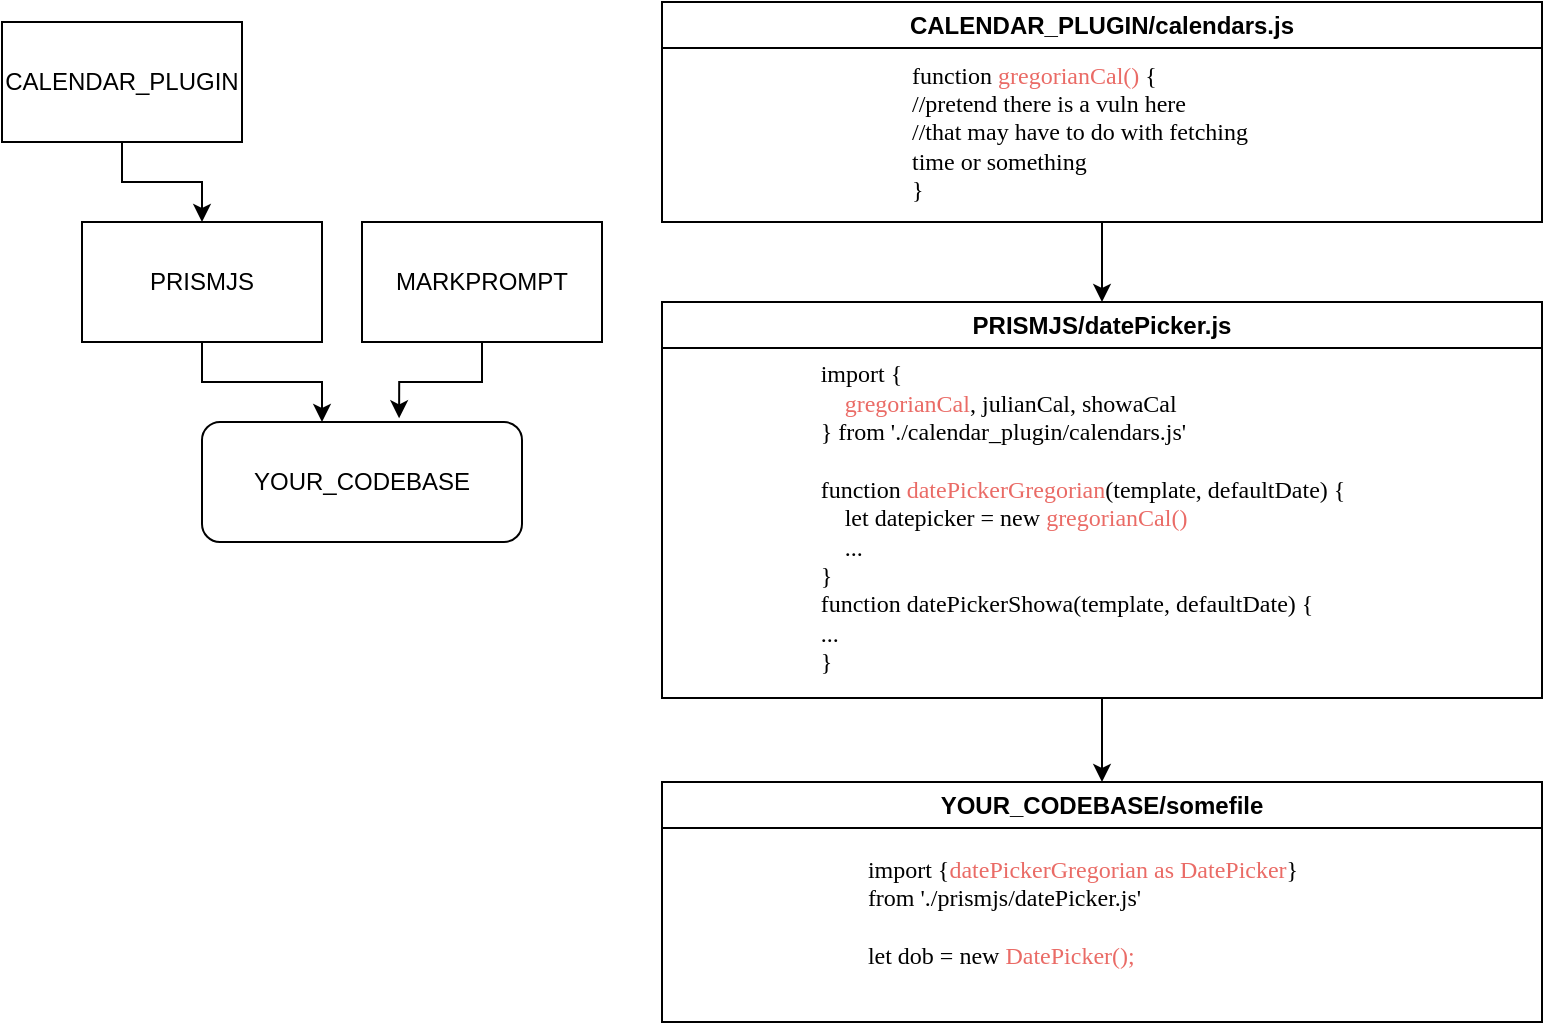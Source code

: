 <mxfile version="26.0.7">
  <diagram name="Page-1" id="7e7Qy0Uy4QWxebVYE_Hr">
    <mxGraphModel dx="989" dy="1895" grid="1" gridSize="10" guides="1" tooltips="1" connect="1" arrows="1" fold="1" page="1" pageScale="1" pageWidth="850" pageHeight="1100" math="0" shadow="0">
      <root>
        <mxCell id="0" />
        <mxCell id="1" parent="0" />
        <mxCell id="ydZdoBsocQV1AhKR7nhj-1" value="YOUR_CODEBASE" style="rounded=1;whiteSpace=wrap;html=1;" parent="1" vertex="1">
          <mxGeometry x="210" y="230" width="160" height="60" as="geometry" />
        </mxCell>
        <mxCell id="ydZdoBsocQV1AhKR7nhj-3" value="PRISMJS" style="rounded=0;whiteSpace=wrap;html=1;" parent="1" vertex="1">
          <mxGeometry x="150" y="130" width="120" height="60" as="geometry" />
        </mxCell>
        <mxCell id="ydZdoBsocQV1AhKR7nhj-7" style="edgeStyle=orthogonalEdgeStyle;rounded=0;orthogonalLoop=1;jettySize=auto;html=1;entryX=0.5;entryY=0;entryDx=0;entryDy=0;" parent="1" source="ydZdoBsocQV1AhKR7nhj-4" target="ydZdoBsocQV1AhKR7nhj-3" edge="1">
          <mxGeometry relative="1" as="geometry" />
        </mxCell>
        <mxCell id="ydZdoBsocQV1AhKR7nhj-4" value="CALENDAR_PLUGIN" style="rounded=0;whiteSpace=wrap;html=1;" parent="1" vertex="1">
          <mxGeometry x="110" y="30" width="120" height="60" as="geometry" />
        </mxCell>
        <mxCell id="ydZdoBsocQV1AhKR7nhj-5" value="MARKPROMPT" style="rounded=0;whiteSpace=wrap;html=1;" parent="1" vertex="1">
          <mxGeometry x="290" y="130" width="120" height="60" as="geometry" />
        </mxCell>
        <mxCell id="ydZdoBsocQV1AhKR7nhj-8" style="edgeStyle=orthogonalEdgeStyle;rounded=0;orthogonalLoop=1;jettySize=auto;html=1;entryX=0.375;entryY=0;entryDx=0;entryDy=0;entryPerimeter=0;" parent="1" source="ydZdoBsocQV1AhKR7nhj-3" target="ydZdoBsocQV1AhKR7nhj-1" edge="1">
          <mxGeometry relative="1" as="geometry" />
        </mxCell>
        <mxCell id="ydZdoBsocQV1AhKR7nhj-9" style="edgeStyle=orthogonalEdgeStyle;rounded=0;orthogonalLoop=1;jettySize=auto;html=1;entryX=0.616;entryY=-0.031;entryDx=0;entryDy=0;entryPerimeter=0;" parent="1" source="ydZdoBsocQV1AhKR7nhj-5" target="ydZdoBsocQV1AhKR7nhj-1" edge="1">
          <mxGeometry relative="1" as="geometry" />
        </mxCell>
        <mxCell id="CKEb2evlmsNoqantxanO-1" value="YOUR_CODEBASE/somefile" style="swimlane;whiteSpace=wrap;html=1;swimlaneFillColor=default;" parent="1" vertex="1">
          <mxGeometry x="440" y="410" width="440" height="120" as="geometry" />
        </mxCell>
        <mxCell id="CKEb2evlmsNoqantxanO-2" value="&lt;div style=&quot;text-align: left;&quot;&gt;&lt;span style=&quot;font-family: &amp;quot;Lucida Console&amp;quot;; background-color: transparent; color: light-dark(rgb(0, 0, 0), rgb(255, 255, 255));&quot;&gt;import {&lt;/span&gt;&lt;span style=&quot;font-family: &amp;quot;Lucida Console&amp;quot;; background-color: transparent;&quot;&gt;&lt;font style=&quot;color: light-dark(rgb(234, 107, 102), rgb(255, 255, 255));&quot;&gt;datePickerGregorian as DatePicker&lt;/font&gt;&lt;/span&gt;&lt;span style=&quot;font-family: &amp;quot;Lucida Console&amp;quot;; background-color: transparent; color: light-dark(rgb(0, 0, 0), rgb(255, 255, 255));&quot;&gt;}&lt;/span&gt;&lt;/div&gt;&lt;div style=&quot;text-align: left;&quot;&gt;&lt;span style=&quot;font-family: &amp;quot;Lucida Console&amp;quot;; background-color: transparent; color: light-dark(rgb(0, 0, 0), rgb(255, 255, 255));&quot;&gt;from &#39;./prismjs/datePicker.js&#39;&lt;/span&gt;&lt;/div&gt;&lt;div style=&quot;text-align: left;&quot;&gt;&lt;font face=&quot;Lucida Console&quot;&gt;&lt;br&gt;&lt;/font&gt;&lt;/div&gt;&lt;div style=&quot;text-align: left;&quot;&gt;&lt;font face=&quot;Lucida Console&quot;&gt;let dob = new &lt;font style=&quot;color: rgb(234, 107, 102);&quot;&gt;DatePicker();&lt;/font&gt;&lt;/font&gt;&lt;/div&gt;" style="text;html=1;align=center;verticalAlign=middle;resizable=0;points=[];autosize=1;strokeColor=none;fillColor=none;" parent="CKEb2evlmsNoqantxanO-1" vertex="1">
          <mxGeometry x="45" y="30" width="330" height="70" as="geometry" />
        </mxCell>
        <mxCell id="CKEb2evlmsNoqantxanO-4" value="PRISMJS/datePicker.js" style="swimlane;whiteSpace=wrap;html=1;fillColor=#FFFFFF;swimlaneFillColor=default;" parent="1" vertex="1">
          <mxGeometry x="440" y="170" width="440" height="198" as="geometry">
            <mxRectangle x="40" y="480" width="160" height="30" as="alternateBounds" />
          </mxGeometry>
        </mxCell>
        <mxCell id="CKEb2evlmsNoqantxanO-5" value="&lt;div style=&quot;text-align: left;&quot;&gt;&lt;span style=&quot;font-family: &amp;quot;Lucida Console&amp;quot;; background-color: transparent; color: light-dark(rgb(0, 0, 0), rgb(255, 255, 255));&quot;&gt;import {&lt;/span&gt;&lt;/div&gt;&lt;div style=&quot;text-align: left;&quot;&gt;&lt;span style=&quot;font-family: &amp;quot;Lucida Console&amp;quot;; background-color: transparent; color: light-dark(rgb(0, 0, 0), rgb(255, 255, 255));&quot;&gt;&amp;nbsp; &amp;nbsp; &lt;/span&gt;&lt;span style=&quot;font-family: &amp;quot;Lucida Console&amp;quot;; background-color: transparent;&quot;&gt;&lt;font style=&quot;color: light-dark(rgb(234, 107, 102), rgb(255, 255, 255));&quot;&gt;gregorianCal&lt;/font&gt;&lt;/span&gt;&lt;span style=&quot;font-family: &amp;quot;Lucida Console&amp;quot;; background-color: transparent; color: light-dark(rgb(0, 0, 0), rgb(255, 255, 255));&quot;&gt;, julianCal, showaCal&lt;/span&gt;&lt;/div&gt;&lt;div style=&quot;text-align: left;&quot;&gt;&lt;span style=&quot;font-family: &amp;quot;Lucida Console&amp;quot;; background-color: transparent; color: light-dark(rgb(0, 0, 0), rgb(255, 255, 255));&quot;&gt;}&amp;nbsp;&lt;/span&gt;&lt;span style=&quot;background-color: transparent; color: light-dark(rgb(0, 0, 0), rgb(255, 255, 255)); font-family: &amp;quot;Lucida Console&amp;quot;;&quot;&gt;from &#39;./calendar_plugin/calendars.js&#39;&lt;/span&gt;&lt;/div&gt;&lt;div style=&quot;text-align: left;&quot;&gt;&lt;font face=&quot;Lucida Console&quot;&gt;&lt;br&gt;&lt;/font&gt;&lt;/div&gt;&lt;div style=&quot;text-align: left;&quot;&gt;&lt;font face=&quot;Lucida Console&quot;&gt;function &lt;font style=&quot;color: rgb(234, 107, 102);&quot;&gt;datePickerGregorian&lt;/font&gt;(template, defaultDate) {&lt;/font&gt;&lt;/div&gt;&lt;div style=&quot;text-align: left;&quot;&gt;&lt;font face=&quot;Lucida Console&quot;&gt;&amp;nbsp; &amp;nbsp; let datepicker = new &lt;font style=&quot;color: rgb(234, 107, 102);&quot;&gt;gregorianCal()&lt;/font&gt;&amp;nbsp;&lt;/font&gt;&lt;/div&gt;&lt;div style=&quot;text-align: left;&quot;&gt;&lt;font face=&quot;Lucida Console&quot;&gt;&amp;nbsp; &amp;nbsp; ...&lt;/font&gt;&lt;/div&gt;&lt;div style=&quot;text-align: left;&quot;&gt;&lt;span style=&quot;font-family: &amp;quot;Lucida Console&amp;quot;; background-color: transparent; color: light-dark(rgb(0, 0, 0), rgb(255, 255, 255));&quot;&gt;}&lt;/span&gt;&lt;/div&gt;&lt;div style=&quot;text-align: left;&quot;&gt;&lt;font face=&quot;Lucida Console&quot;&gt;function datePickerShowa(template, defaultDate) {&lt;/font&gt;&lt;/div&gt;&lt;div style=&quot;text-align: left;&quot;&gt;&lt;font face=&quot;Lucida Console&quot;&gt;...&lt;/font&gt;&lt;/div&gt;&lt;div style=&quot;text-align: left;&quot;&gt;&lt;font face=&quot;Lucida Console&quot;&gt;}&lt;/font&gt;&lt;/div&gt;" style="text;html=1;align=center;verticalAlign=middle;resizable=0;points=[];autosize=1;strokeColor=none;fillColor=none;" parent="CKEb2evlmsNoqantxanO-4" vertex="1">
          <mxGeometry x="5" y="18" width="410" height="180" as="geometry" />
        </mxCell>
        <mxCell id="CKEb2evlmsNoqantxanO-6" style="edgeStyle=orthogonalEdgeStyle;rounded=0;orthogonalLoop=1;jettySize=auto;html=1;entryX=0.5;entryY=0;entryDx=0;entryDy=0;exitX=0.5;exitY=1;exitDx=0;exitDy=0;" parent="1" source="CKEb2evlmsNoqantxanO-4" target="CKEb2evlmsNoqantxanO-1" edge="1">
          <mxGeometry relative="1" as="geometry" />
        </mxCell>
        <mxCell id="CKEb2evlmsNoqantxanO-9" style="edgeStyle=orthogonalEdgeStyle;rounded=0;orthogonalLoop=1;jettySize=auto;html=1;" parent="1" source="CKEb2evlmsNoqantxanO-7" target="CKEb2evlmsNoqantxanO-4" edge="1">
          <mxGeometry relative="1" as="geometry" />
        </mxCell>
        <mxCell id="CKEb2evlmsNoqantxanO-7" value="CALENDAR_PLUGIN/calendars.js" style="swimlane;whiteSpace=wrap;html=1;swimlaneFillColor=default;" parent="1" vertex="1">
          <mxGeometry x="440" y="20" width="440" height="110" as="geometry" />
        </mxCell>
        <mxCell id="CKEb2evlmsNoqantxanO-8" value="&lt;div style=&quot;text-align: left;&quot;&gt;&lt;font face=&quot;Lucida Console&quot;&gt;function &lt;font style=&quot;color: rgb(234, 107, 102);&quot;&gt;gregorianCal()&lt;/font&gt; {&lt;/font&gt;&lt;/div&gt;&lt;div style=&quot;text-align: left;&quot;&gt;&lt;font face=&quot;Lucida Console&quot;&gt;//pretend there is a vuln here&amp;nbsp;&lt;/font&gt;&lt;/div&gt;&lt;div style=&quot;text-align: left;&quot;&gt;&lt;font face=&quot;Lucida Console&quot;&gt;//that may have to do with fetching&amp;nbsp;&lt;/font&gt;&lt;/div&gt;&lt;div style=&quot;text-align: left;&quot;&gt;&lt;font face=&quot;Lucida Console&quot;&gt;time or something&lt;/font&gt;&lt;/div&gt;&lt;div style=&quot;text-align: left;&quot;&gt;&lt;font face=&quot;Lucida Console&quot;&gt;}&lt;/font&gt;&lt;/div&gt;" style="text;html=1;align=center;verticalAlign=middle;resizable=0;points=[];autosize=1;strokeColor=none;fillColor=none;" parent="CKEb2evlmsNoqantxanO-7" vertex="1">
          <mxGeometry x="70" y="20" width="280" height="90" as="geometry" />
        </mxCell>
      </root>
    </mxGraphModel>
  </diagram>
</mxfile>
